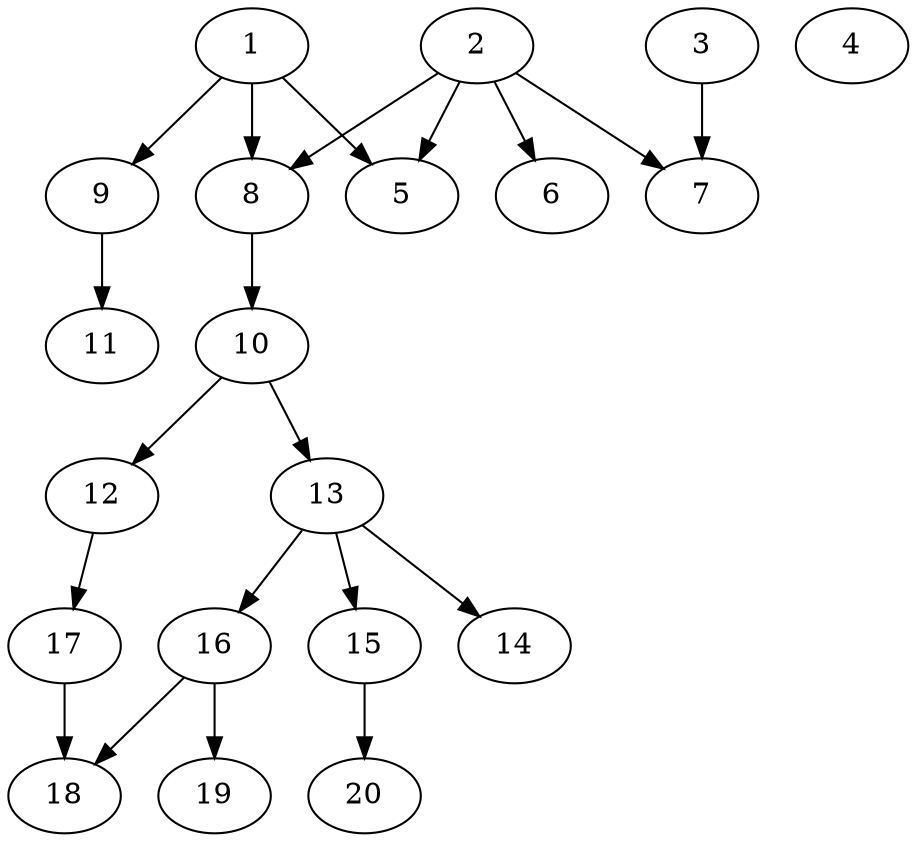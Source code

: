 // DAG automatically generated by daggen at Sat Jul 27 15:37:47 2019
// ./daggen --dot -n 20 --ccr 0.5 --fat 0.5 --regular 0.5 --density 0.4 --mindata 5242880 --maxdata 52428800 
digraph G {
  1 [size="45725696", alpha="0.08", expect_size="22862848"] 
  1 -> 5 [size ="22862848"]
  1 -> 8 [size ="22862848"]
  1 -> 9 [size ="22862848"]
  2 [size="60504064", alpha="0.05", expect_size="30252032"] 
  2 -> 5 [size ="30252032"]
  2 -> 6 [size ="30252032"]
  2 -> 7 [size ="30252032"]
  2 -> 8 [size ="30252032"]
  3 [size="28616704", alpha="0.01", expect_size="14308352"] 
  3 -> 7 [size ="14308352"]
  4 [size="50069504", alpha="0.11", expect_size="25034752"] 
  5 [size="80218112", alpha="0.01", expect_size="40109056"] 
  6 [size="78938112", alpha="0.18", expect_size="39469056"] 
  7 [size="17657856", alpha="0.11", expect_size="8828928"] 
  8 [size="62355456", alpha="0.13", expect_size="31177728"] 
  8 -> 10 [size ="31177728"]
  9 [size="74059776", alpha="0.13", expect_size="37029888"] 
  9 -> 11 [size ="37029888"]
  10 [size="91183104", alpha="0.03", expect_size="45591552"] 
  10 -> 12 [size ="45591552"]
  10 -> 13 [size ="45591552"]
  11 [size="88416256", alpha="0.07", expect_size="44208128"] 
  12 [size="31111168", alpha="0.10", expect_size="15555584"] 
  12 -> 17 [size ="15555584"]
  13 [size="56946688", alpha="0.10", expect_size="28473344"] 
  13 -> 14 [size ="28473344"]
  13 -> 15 [size ="28473344"]
  13 -> 16 [size ="28473344"]
  14 [size="63062016", alpha="0.01", expect_size="31531008"] 
  15 [size="18538496", alpha="0.04", expect_size="9269248"] 
  15 -> 20 [size ="9269248"]
  16 [size="24813568", alpha="0.07", expect_size="12406784"] 
  16 -> 18 [size ="12406784"]
  16 -> 19 [size ="12406784"]
  17 [size="13332480", alpha="0.02", expect_size="6666240"] 
  17 -> 18 [size ="6666240"]
  18 [size="65173504", alpha="0.05", expect_size="32586752"] 
  19 [size="31735808", alpha="0.02", expect_size="15867904"] 
  20 [size="90814464", alpha="0.01", expect_size="45407232"] 
}
